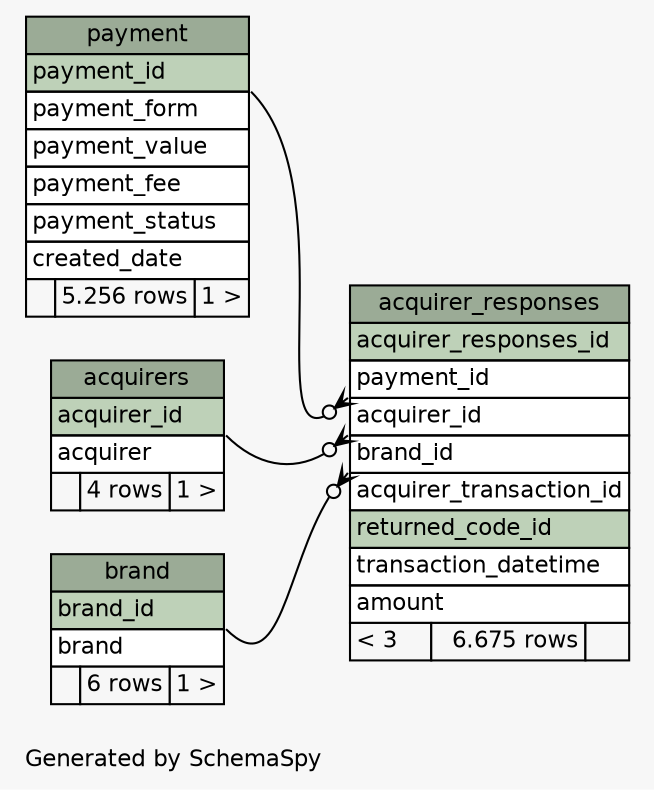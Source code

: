 // dot null on Windows 10 10.0
// SchemaSpy rev 590
digraph "largeRelationshipsDiagram" {
  graph [
    rankdir="RL"
    bgcolor="#f7f7f7"
    label="\nGenerated by SchemaSpy"
    labeljust="l"
    nodesep="0.18"
    ranksep="0.46"
    fontname="Helvetica"
    fontsize="11"
  ];
  node [
    fontname="Helvetica"
    fontsize="11"
    shape="plaintext"
  ];
  edge [
    arrowsize="0.8"
  ];
  "acquirer_responses" [
    label=<
    <TABLE BORDER="0" CELLBORDER="1" CELLSPACING="0" BGCOLOR="#ffffff">
      <TR><TD COLSPAN="3" BGCOLOR="#9bab96" ALIGN="CENTER">acquirer_responses</TD></TR>
      <TR><TD PORT="acquirer_responses_id" COLSPAN="3" BGCOLOR="#bed1b8" ALIGN="LEFT">acquirer_responses_id</TD></TR>
      <TR><TD PORT="payment_id" COLSPAN="3" ALIGN="LEFT">payment_id</TD></TR>
      <TR><TD PORT="acquirer_id" COLSPAN="3" ALIGN="LEFT">acquirer_id</TD></TR>
      <TR><TD PORT="brand_id" COLSPAN="3" ALIGN="LEFT">brand_id</TD></TR>
      <TR><TD PORT="acquirer_transaction_id" COLSPAN="3" ALIGN="LEFT">acquirer_transaction_id</TD></TR>
      <TR><TD PORT="returned_code_id" COLSPAN="3" BGCOLOR="#bed1b8" ALIGN="LEFT">returned_code_id</TD></TR>
      <TR><TD PORT="transaction_datetime" COLSPAN="3" ALIGN="LEFT">transaction_datetime</TD></TR>
      <TR><TD PORT="amount" COLSPAN="3" ALIGN="LEFT">amount</TD></TR>
      <TR><TD ALIGN="LEFT" BGCOLOR="#f7f7f7">&lt; 3</TD><TD ALIGN="RIGHT" BGCOLOR="#f7f7f7">6.675 rows</TD><TD ALIGN="RIGHT" BGCOLOR="#f7f7f7">  </TD></TR>
    </TABLE>>
    URL="tables/acquirer_responses.html"
    tooltip="acquirer_responses"
  ];
  "acquirers" [
    label=<
    <TABLE BORDER="0" CELLBORDER="1" CELLSPACING="0" BGCOLOR="#ffffff">
      <TR><TD COLSPAN="3" BGCOLOR="#9bab96" ALIGN="CENTER">acquirers</TD></TR>
      <TR><TD PORT="acquirer_id" COLSPAN="3" BGCOLOR="#bed1b8" ALIGN="LEFT">acquirer_id</TD></TR>
      <TR><TD PORT="acquirer" COLSPAN="3" ALIGN="LEFT">acquirer</TD></TR>
      <TR><TD ALIGN="LEFT" BGCOLOR="#f7f7f7">  </TD><TD ALIGN="RIGHT" BGCOLOR="#f7f7f7">4 rows</TD><TD ALIGN="RIGHT" BGCOLOR="#f7f7f7">1 &gt;</TD></TR>
    </TABLE>>
    URL="tables/acquirers.html"
    tooltip="acquirers"
  ];
  "brand" [
    label=<
    <TABLE BORDER="0" CELLBORDER="1" CELLSPACING="0" BGCOLOR="#ffffff">
      <TR><TD COLSPAN="3" BGCOLOR="#9bab96" ALIGN="CENTER">brand</TD></TR>
      <TR><TD PORT="brand_id" COLSPAN="3" BGCOLOR="#bed1b8" ALIGN="LEFT">brand_id</TD></TR>
      <TR><TD PORT="brand" COLSPAN="3" ALIGN="LEFT">brand</TD></TR>
      <TR><TD ALIGN="LEFT" BGCOLOR="#f7f7f7">  </TD><TD ALIGN="RIGHT" BGCOLOR="#f7f7f7">6 rows</TD><TD ALIGN="RIGHT" BGCOLOR="#f7f7f7">1 &gt;</TD></TR>
    </TABLE>>
    URL="tables/brand.html"
    tooltip="brand"
  ];
  "payment" [
    label=<
    <TABLE BORDER="0" CELLBORDER="1" CELLSPACING="0" BGCOLOR="#ffffff">
      <TR><TD COLSPAN="3" BGCOLOR="#9bab96" ALIGN="CENTER">payment</TD></TR>
      <TR><TD PORT="payment_id" COLSPAN="3" BGCOLOR="#bed1b8" ALIGN="LEFT">payment_id</TD></TR>
      <TR><TD PORT="payment_form" COLSPAN="3" ALIGN="LEFT">payment_form</TD></TR>
      <TR><TD PORT="payment_value" COLSPAN="3" ALIGN="LEFT">payment_value</TD></TR>
      <TR><TD PORT="payment_fee" COLSPAN="3" ALIGN="LEFT">payment_fee</TD></TR>
      <TR><TD PORT="payment_status" COLSPAN="3" ALIGN="LEFT">payment_status</TD></TR>
      <TR><TD PORT="created_date" COLSPAN="3" ALIGN="LEFT">created_date</TD></TR>
      <TR><TD ALIGN="LEFT" BGCOLOR="#f7f7f7">  </TD><TD ALIGN="RIGHT" BGCOLOR="#f7f7f7">5.256 rows</TD><TD ALIGN="RIGHT" BGCOLOR="#f7f7f7">1 &gt;</TD></TR>
    </TABLE>>
    URL="tables/payment.html"
    tooltip="payment"
  ];
  "acquirer_responses":"acquirer_id":sw -> "acquirers":"acquirer_id":se [arrowhead=none dir=back arrowtail=crowodot];
  "acquirer_responses":"brand_id":sw -> "brand":"brand_id":se [arrowhead=none dir=back arrowtail=crowodot];
  "acquirer_responses":"payment_id":sw -> "payment":"payment_id":se [arrowhead=none dir=back arrowtail=crowodot];
}
